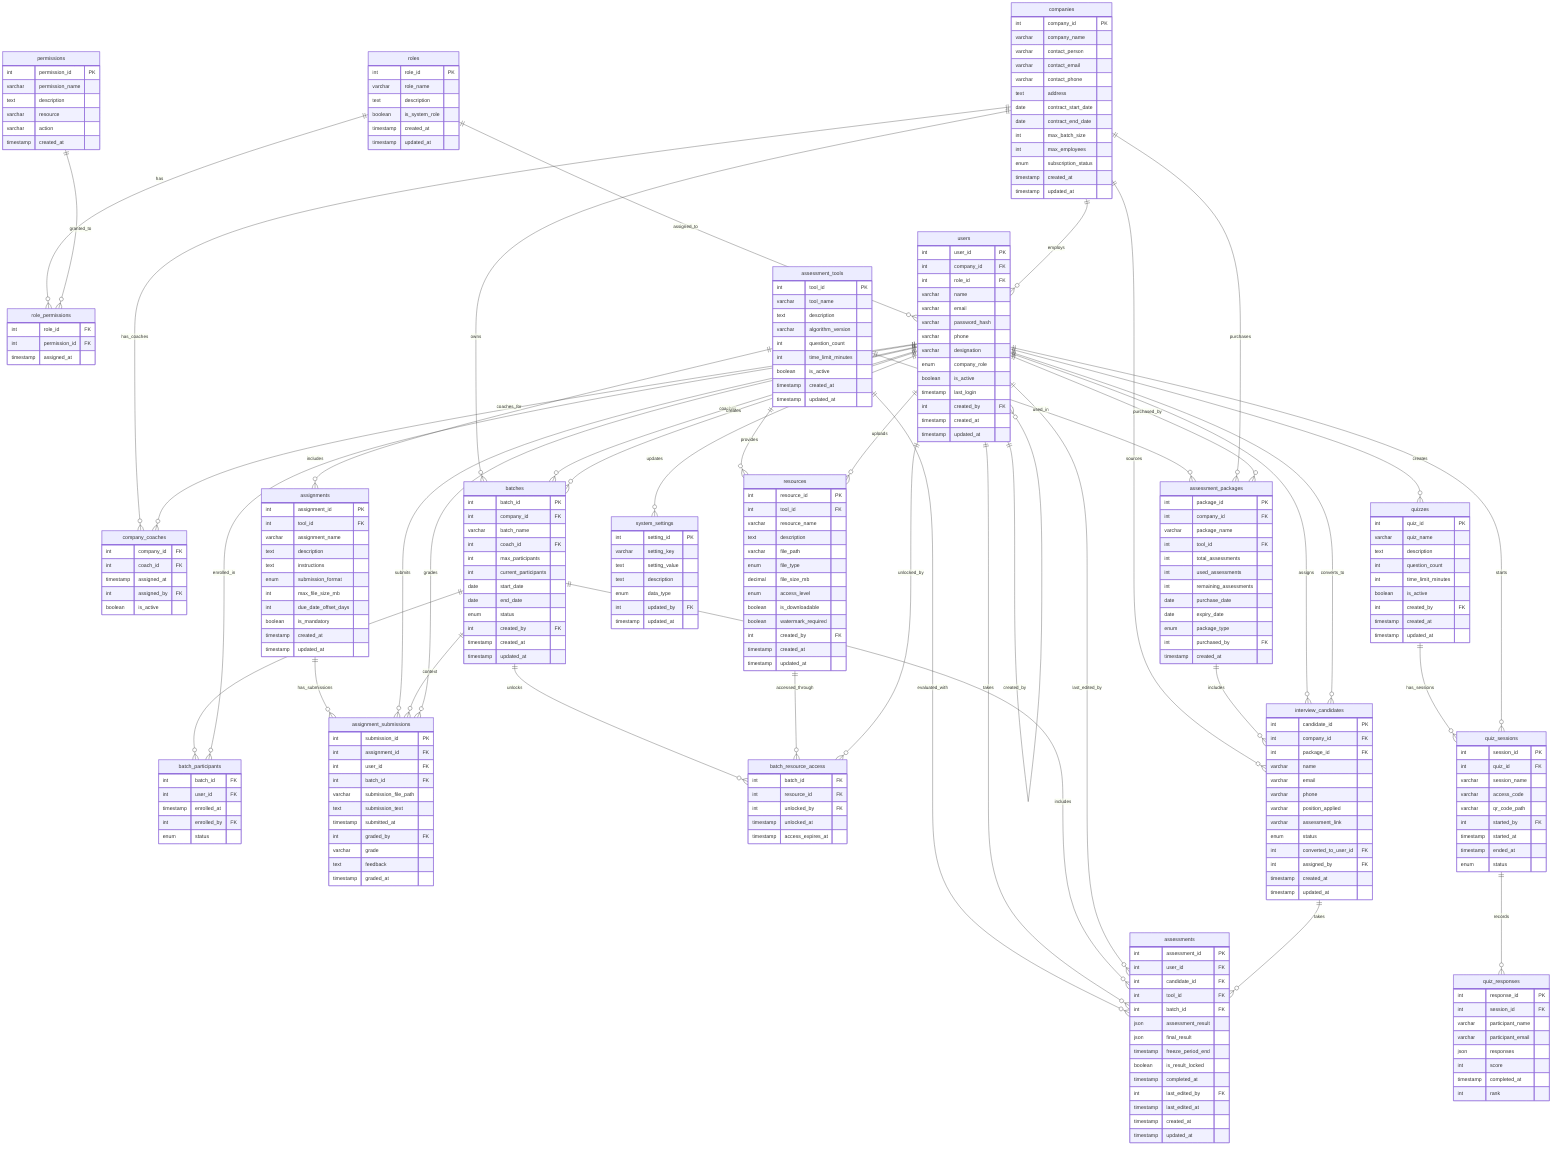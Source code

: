 erDiagram
  %% =============================================================================
  %% AUTHENTICATION & RBAC (Role-Based Access Control)
  %% =============================================================================
  
  roles {
    int role_id PK
    varchar role_name
    text description
    boolean is_system_role
    timestamp created_at
    timestamp updated_at
  }

  permissions {
    int permission_id PK
    varchar permission_name
    text description
    varchar resource
    varchar action
    timestamp created_at
  }

  role_permissions {
    int role_id FK
    int permission_id FK
    timestamp assigned_at
  }

  %% =============================================================================
  %% ORGANIZATION MANAGEMENT
  %% =============================================================================

  companies {
    int company_id PK
    varchar company_name
    varchar contact_person
    varchar contact_email
    varchar contact_phone
    text address
    date contract_start_date
    date contract_end_date
    int max_batch_size
    int max_employees
    enum subscription_status
    timestamp created_at
    timestamp updated_at
  }

  users {
    int user_id PK
    int company_id FK
    int role_id FK
    varchar name
    varchar email
    varchar password_hash
    varchar phone
    varchar designation
    enum company_role
    boolean is_active
    timestamp last_login
    int created_by FK
    timestamp created_at
    timestamp updated_at
  }

  company_coaches {
    int company_id FK
    int coach_id FK
    timestamp assigned_at
    int assigned_by FK
    boolean is_active
  }

  %% =============================================================================
  %% LEARNING & ASSESSMENTS
  %% =============================================================================

  batches {
    int batch_id PK
    int company_id FK
    varchar batch_name
    int coach_id FK
    int max_participants
    int current_participants
    date start_date
    date end_date
    enum status
    int created_by FK
    timestamp created_at
    timestamp updated_at
  }

  batch_participants {
    int batch_id FK
    int user_id FK
    timestamp enrolled_at
    int enrolled_by FK
    enum status
  }

  assessment_tools {
    int tool_id PK
    varchar tool_name
    text description
    varchar algorithm_version
    int question_count
    int time_limit_minutes
    boolean is_active
    timestamp created_at
    timestamp updated_at
  }

  assessment_packages {
    int package_id PK
    int company_id FK
    varchar package_name
    int tool_id FK
    int total_assessments
    int used_assessments
    int remaining_assessments
    date purchase_date
    date expiry_date
    enum package_type
    int purchased_by FK
    timestamp created_at
  }

  assessments {
    int assessment_id PK
    int user_id FK
    int candidate_id FK
    int tool_id FK
    int batch_id FK
    json assessment_result
    json final_result
    timestamp freeze_period_end
    boolean is_result_locked
    timestamp completed_at
    int last_edited_by FK
    timestamp last_edited_at
    timestamp created_at
    timestamp updated_at
  }

  assignments {
    int assignment_id PK
    int tool_id FK
    varchar assignment_name
    text description
    text instructions
    enum submission_format
    int max_file_size_mb
    int due_date_offset_days
    boolean is_mandatory
    timestamp created_at
    timestamp updated_at
  }

  assignment_submissions {
    int submission_id PK
    int assignment_id FK
    int user_id FK
    int batch_id FK
    varchar submission_file_path
    text submission_text
    timestamp submitted_at
    int graded_by FK
    varchar grade
    text feedback
    timestamp graded_at
  }

  %% =============================================================================
  %% CONTENT & ACCESS
  %% =============================================================================

  resources {
    int resource_id PK
    int tool_id FK
    varchar resource_name
    text description
    varchar file_path
    enum file_type
    decimal file_size_mb
    enum access_level
    boolean is_downloadable
    boolean watermark_required
    int created_by FK
    timestamp created_at
    timestamp updated_at
  }

  batch_resource_access {
    int batch_id FK
    int resource_id FK
    int unlocked_by FK
    timestamp unlocked_at
    timestamp access_expires_at
  }

  %% =============================================================================
  %% INTERVIEW CANDIDATES
  %% =============================================================================

  interview_candidates {
    int candidate_id PK
    int company_id FK
    int package_id FK
    varchar name
    varchar email
    varchar phone
    varchar position_applied
    varchar assessment_link
    enum status
    int converted_to_user_id FK
    int assigned_by FK
    timestamp created_at
    timestamp updated_at
  }

  %% =============================================================================
  %% QUIZZES
  %% =============================================================================

  quizzes {
    int quiz_id PK
    varchar quiz_name
    text description
    int question_count
    int time_limit_minutes
    boolean is_active
    int created_by FK
    timestamp created_at
    timestamp updated_at
  }

  quiz_sessions {
    int session_id PK
    int quiz_id FK
    varchar session_name
    varchar access_code
    varchar qr_code_path
    int started_by FK
    timestamp started_at
    timestamp ended_at
    enum status
  }

  quiz_responses {
    int response_id PK
    int session_id FK
    varchar participant_name
    varchar participant_email
    json responses
    int score
    timestamp completed_at
    int rank
  }

  %% =============================================================================
  %% SYSTEM SETTINGS
  %% =============================================================================

  system_settings {
    int setting_id PK
    varchar setting_key
    text setting_value
    text description
    enum data_type
    int updated_by FK
    timestamp updated_at
  }

  %% =============================================================================
  %% RELATIONSHIPS - RBAC
  %% =============================================================================
  
  roles ||--o{ role_permissions : "has"
  permissions ||--o{ role_permissions : "granted_to"
  roles ||--o{ users : "assigned_to"

  %% =============================================================================
  %% RELATIONSHIPS - ORGANIZATION
  %% =============================================================================
  
  companies ||--o{ users : "employs"
  companies ||--o{ company_coaches : "has_coaches"
  users ||--o{ company_coaches : "coaches_for"
  users ||--o{ users : "created_by"

  %% =============================================================================
  %% RELATIONSHIPS - LEARNING & ASSESSMENTS
  %% =============================================================================
  
  companies ||--o{ batches : "owns"
  users ||--o{ batches : "coaches"
  users ||--o{ batches : "creates"
  batches ||--o{ batch_participants : "has_participants"
  users ||--o{ batch_participants : "enrolled_in"
  
  assessment_tools ||--o{ assessment_packages : "used_in"
  companies ||--o{ assessment_packages : "purchases"
  users ||--o{ assessment_packages : "purchased_by"
  
  assessment_tools ||--o{ assessments : "evaluated_with"
  users ||--o{ assessments : "takes"
  batches ||--o{ assessments : "includes"
  users ||--o{ assessments : "last_edited_by"
  
  assessment_tools ||--o{ assignments : "includes"
  assignments ||--o{ assignment_submissions : "has_submissions"
  users ||--o{ assignment_submissions : "submits"
  batches ||--o{ assignment_submissions : "context"
  users ||--o{ assignment_submissions : "grades"

  %% =============================================================================
  %% RELATIONSHIPS - CONTENT & ACCESS
  %% =============================================================================
  
  assessment_tools ||--o{ resources : "provides"
  users ||--o{ resources : "uploads"
  batches ||--o{ batch_resource_access : "unlocks"
  resources ||--o{ batch_resource_access : "accessed_through"
  users ||--o{ batch_resource_access : "unlocked_by"

  %% =============================================================================
  %% RELATIONSHIPS - CANDIDATES
  %% =============================================================================
  
  companies ||--o{ interview_candidates : "sources"
  assessment_packages ||--o{ interview_candidates : "includes"
  users ||--o{ interview_candidates : "assigns"
  users ||--o{ interview_candidates : "converts_to"
  interview_candidates ||--o{ assessments : "takes"

  %% =============================================================================
  %% RELATIONSHIPS - QUIZZES
  %% =============================================================================
  
  users ||--o{ quizzes : "creates"
  quizzes ||--o{ quiz_sessions : "has_sessions"
  users ||--o{ quiz_sessions : "starts"
  quiz_sessions ||--o{ quiz_responses : "records"

  %% =============================================================================
  %% RELATIONSHIPS - SYSTEM
  %% =============================================================================
  
  users ||--o{ system_settings : "updates"